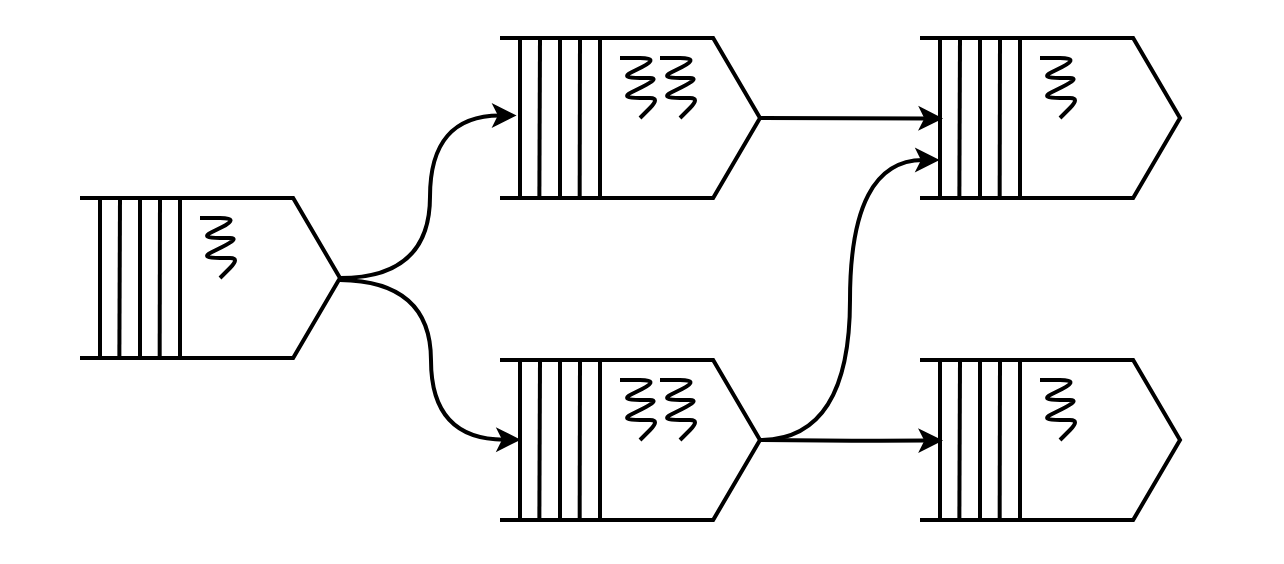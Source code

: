 <mxfile version="12.6.5" type="device"><diagram id="nio7bz20G9BNt24W46tQ" name="Page-1"><mxGraphModel dx="1296" dy="964" grid="1" gridSize="10" guides="1" tooltips="1" connect="1" arrows="1" fold="1" page="1" pageScale="1" pageWidth="1169" pageHeight="827" math="1" shadow="0"><root><mxCell id="0"/><mxCell id="1" parent="0"/><mxCell id="hXk4nm9US1OlQ7-lIAlv-6" value="" style="html=1;shadow=0;dashed=0;align=center;verticalAlign=middle;shape=mxgraph.arrows2.arrow;dy=0;dx=23.43;notch=0;strokeColor=#000000;strokeWidth=2;" parent="1" vertex="1"><mxGeometry x="120" y="159" width="80" height="80" as="geometry"/></mxCell><mxCell id="hXk4nm9US1OlQ7-lIAlv-7" value="" style="verticalLabelPosition=bottom;verticalAlign=top;html=1;shape=mxgraph.basic.rect;fillColor2=none;strokeWidth=2;size=20;indent=5;" parent="1" vertex="1"><mxGeometry x="80" y="159" width="40" height="80" as="geometry"/></mxCell><mxCell id="hXk4nm9US1OlQ7-lIAlv-11" value="" style="endArrow=none;html=1;strokeWidth=2;" parent="1" edge="1"><mxGeometry width="50" height="50" relative="1" as="geometry"><mxPoint x="80" y="239" as="sourcePoint"/><mxPoint x="70" y="239" as="targetPoint"/></mxGeometry></mxCell><mxCell id="hXk4nm9US1OlQ7-lIAlv-12" value="" style="endArrow=none;html=1;strokeWidth=2;" parent="1" edge="1"><mxGeometry width="50" height="50" relative="1" as="geometry"><mxPoint x="100" y="159" as="sourcePoint"/><mxPoint x="100" y="240" as="targetPoint"/></mxGeometry></mxCell><mxCell id="hXk4nm9US1OlQ7-lIAlv-14" value="" style="endArrow=none;html=1;strokeWidth=2;" parent="1" edge="1"><mxGeometry width="50" height="50" relative="1" as="geometry"><mxPoint x="80" y="159" as="sourcePoint"/><mxPoint x="70" y="159" as="targetPoint"/></mxGeometry></mxCell><mxCell id="hXk4nm9US1OlQ7-lIAlv-15" value="" style="endArrow=none;html=1;strokeWidth=2;entryX=0.242;entryY=0.998;entryDx=0;entryDy=0;entryPerimeter=0;" parent="1" target="hXk4nm9US1OlQ7-lIAlv-7" edge="1"><mxGeometry width="50" height="50" relative="1" as="geometry"><mxPoint x="90" y="159" as="sourcePoint"/><mxPoint x="90" y="199" as="targetPoint"/></mxGeometry></mxCell><mxCell id="hXk4nm9US1OlQ7-lIAlv-16" value="" style="endArrow=none;html=1;strokeWidth=2;entryX=0.746;entryY=0.997;entryDx=0;entryDy=0;entryPerimeter=0;" parent="1" target="hXk4nm9US1OlQ7-lIAlv-7" edge="1"><mxGeometry width="50" height="50" relative="1" as="geometry"><mxPoint x="110" y="159" as="sourcePoint"/><mxPoint x="110" y="199" as="targetPoint"/></mxGeometry></mxCell><mxCell id="hXk4nm9US1OlQ7-lIAlv-21" value="" style="endArrow=none;html=1;strokeWidth=2;" parent="1" edge="1"><mxGeometry width="50" height="50" relative="1" as="geometry"><mxPoint x="130" y="169" as="sourcePoint"/><mxPoint x="140" y="199" as="targetPoint"/><Array as="points"><mxPoint x="150" y="169"/><mxPoint x="130" y="179"/><mxPoint x="150" y="179"/><mxPoint x="130" y="189"/><mxPoint x="150" y="189"/><mxPoint x="140" y="199"/></Array></mxGeometry></mxCell><mxCell id="hXk4nm9US1OlQ7-lIAlv-30" value="" style="html=1;shadow=0;dashed=0;align=center;verticalAlign=middle;shape=mxgraph.arrows2.arrow;dy=0;dx=23.43;notch=0;strokeColor=#000000;strokeWidth=2;" parent="1" vertex="1"><mxGeometry x="330" y="79" width="80" height="80" as="geometry"/></mxCell><mxCell id="hXk4nm9US1OlQ7-lIAlv-31" value="" style="verticalLabelPosition=bottom;verticalAlign=top;html=1;shape=mxgraph.basic.rect;fillColor2=none;strokeWidth=2;size=20;indent=5;" parent="1" vertex="1"><mxGeometry x="290" y="79" width="40" height="80" as="geometry"/></mxCell><mxCell id="hXk4nm9US1OlQ7-lIAlv-32" value="" style="endArrow=none;html=1;strokeWidth=2;" parent="1" edge="1"><mxGeometry width="50" height="50" relative="1" as="geometry"><mxPoint x="290" y="159" as="sourcePoint"/><mxPoint x="280" y="159" as="targetPoint"/></mxGeometry></mxCell><mxCell id="hXk4nm9US1OlQ7-lIAlv-33" value="" style="endArrow=none;html=1;strokeWidth=2;" parent="1" edge="1"><mxGeometry width="50" height="50" relative="1" as="geometry"><mxPoint x="310" y="79" as="sourcePoint"/><mxPoint x="310" y="160" as="targetPoint"/></mxGeometry></mxCell><mxCell id="hXk4nm9US1OlQ7-lIAlv-34" value="" style="endArrow=none;html=1;strokeWidth=2;" parent="1" edge="1"><mxGeometry width="50" height="50" relative="1" as="geometry"><mxPoint x="290" y="79" as="sourcePoint"/><mxPoint x="280" y="79" as="targetPoint"/></mxGeometry></mxCell><mxCell id="hXk4nm9US1OlQ7-lIAlv-35" value="" style="endArrow=none;html=1;strokeWidth=2;entryX=0.242;entryY=0.998;entryDx=0;entryDy=0;entryPerimeter=0;" parent="1" target="hXk4nm9US1OlQ7-lIAlv-31" edge="1"><mxGeometry width="50" height="50" relative="1" as="geometry"><mxPoint x="300" y="79" as="sourcePoint"/><mxPoint x="300" y="119" as="targetPoint"/></mxGeometry></mxCell><mxCell id="hXk4nm9US1OlQ7-lIAlv-36" value="" style="endArrow=none;html=1;strokeWidth=2;entryX=0.746;entryY=0.997;entryDx=0;entryDy=0;entryPerimeter=0;" parent="1" target="hXk4nm9US1OlQ7-lIAlv-31" edge="1"><mxGeometry width="50" height="50" relative="1" as="geometry"><mxPoint x="320" y="79" as="sourcePoint"/><mxPoint x="320" y="119" as="targetPoint"/></mxGeometry></mxCell><mxCell id="hXk4nm9US1OlQ7-lIAlv-37" value="" style="endArrow=none;html=1;strokeWidth=2;" parent="1" edge="1"><mxGeometry width="50" height="50" relative="1" as="geometry"><mxPoint x="340" y="89" as="sourcePoint"/><mxPoint x="350" y="119" as="targetPoint"/><Array as="points"><mxPoint x="360" y="89"/><mxPoint x="340" y="99"/><mxPoint x="360" y="99"/><mxPoint x="340" y="109"/><mxPoint x="360" y="109"/><mxPoint x="350" y="119"/></Array></mxGeometry></mxCell><mxCell id="hXk4nm9US1OlQ7-lIAlv-38" value="" style="endArrow=none;html=1;strokeWidth=2;" parent="1" edge="1"><mxGeometry width="50" height="50" relative="1" as="geometry"><mxPoint x="360" y="89" as="sourcePoint"/><mxPoint x="370" y="119" as="targetPoint"/><Array as="points"><mxPoint x="380" y="89"/><mxPoint x="360" y="99"/><mxPoint x="380" y="99"/><mxPoint x="360" y="109"/><mxPoint x="380" y="109"/><mxPoint x="370" y="119"/></Array></mxGeometry></mxCell><mxCell id="hXk4nm9US1OlQ7-lIAlv-39" value="" style="html=1;shadow=0;dashed=0;align=center;verticalAlign=middle;shape=mxgraph.arrows2.arrow;dy=0;dx=23.43;notch=0;strokeColor=#000000;strokeWidth=2;" parent="1" vertex="1"><mxGeometry x="330" y="240" width="80" height="80" as="geometry"/></mxCell><mxCell id="hXk4nm9US1OlQ7-lIAlv-40" value="" style="verticalLabelPosition=bottom;verticalAlign=top;html=1;shape=mxgraph.basic.rect;fillColor2=none;strokeWidth=2;size=20;indent=5;" parent="1" vertex="1"><mxGeometry x="290" y="240" width="40" height="80" as="geometry"/></mxCell><mxCell id="hXk4nm9US1OlQ7-lIAlv-41" value="" style="endArrow=none;html=1;strokeWidth=2;" parent="1" edge="1"><mxGeometry width="50" height="50" relative="1" as="geometry"><mxPoint x="290" y="320" as="sourcePoint"/><mxPoint x="280" y="320" as="targetPoint"/></mxGeometry></mxCell><mxCell id="hXk4nm9US1OlQ7-lIAlv-42" value="" style="endArrow=none;html=1;strokeWidth=2;" parent="1" edge="1"><mxGeometry width="50" height="50" relative="1" as="geometry"><mxPoint x="310" y="240" as="sourcePoint"/><mxPoint x="310" y="321.0" as="targetPoint"/></mxGeometry></mxCell><mxCell id="hXk4nm9US1OlQ7-lIAlv-43" value="" style="endArrow=none;html=1;strokeWidth=2;" parent="1" edge="1"><mxGeometry width="50" height="50" relative="1" as="geometry"><mxPoint x="290" y="240" as="sourcePoint"/><mxPoint x="280" y="240" as="targetPoint"/></mxGeometry></mxCell><mxCell id="hXk4nm9US1OlQ7-lIAlv-44" value="" style="endArrow=none;html=1;strokeWidth=2;entryX=0.242;entryY=0.998;entryDx=0;entryDy=0;entryPerimeter=0;" parent="1" target="hXk4nm9US1OlQ7-lIAlv-40" edge="1"><mxGeometry width="50" height="50" relative="1" as="geometry"><mxPoint x="300" y="240" as="sourcePoint"/><mxPoint x="300" y="280" as="targetPoint"/></mxGeometry></mxCell><mxCell id="hXk4nm9US1OlQ7-lIAlv-45" value="" style="endArrow=none;html=1;strokeWidth=2;entryX=0.746;entryY=0.997;entryDx=0;entryDy=0;entryPerimeter=0;" parent="1" target="hXk4nm9US1OlQ7-lIAlv-40" edge="1"><mxGeometry width="50" height="50" relative="1" as="geometry"><mxPoint x="320" y="240" as="sourcePoint"/><mxPoint x="320" y="280" as="targetPoint"/></mxGeometry></mxCell><mxCell id="hXk4nm9US1OlQ7-lIAlv-46" value="" style="endArrow=none;html=1;strokeWidth=2;" parent="1" edge="1"><mxGeometry width="50" height="50" relative="1" as="geometry"><mxPoint x="340" y="250" as="sourcePoint"/><mxPoint x="350" y="280" as="targetPoint"/><Array as="points"><mxPoint x="360" y="250"/><mxPoint x="340" y="260"/><mxPoint x="360" y="260"/><mxPoint x="340" y="270"/><mxPoint x="360" y="270"/><mxPoint x="350" y="280"/></Array></mxGeometry></mxCell><mxCell id="hXk4nm9US1OlQ7-lIAlv-47" value="" style="endArrow=none;html=1;strokeWidth=2;" parent="1" edge="1"><mxGeometry width="50" height="50" relative="1" as="geometry"><mxPoint x="360" y="250" as="sourcePoint"/><mxPoint x="370" y="280" as="targetPoint"/><Array as="points"><mxPoint x="380" y="250"/><mxPoint x="360" y="260"/><mxPoint x="380" y="260"/><mxPoint x="360" y="270"/><mxPoint x="380" y="270"/><mxPoint x="370" y="280"/></Array></mxGeometry></mxCell><mxCell id="hXk4nm9US1OlQ7-lIAlv-48" value="" style="html=1;shadow=0;dashed=0;align=center;verticalAlign=middle;shape=mxgraph.arrows2.arrow;dy=0;dx=23.43;notch=0;strokeColor=#000000;strokeWidth=2;" parent="1" vertex="1"><mxGeometry x="540" y="79" width="80" height="80" as="geometry"/></mxCell><mxCell id="hXk4nm9US1OlQ7-lIAlv-49" value="" style="verticalLabelPosition=bottom;verticalAlign=top;html=1;shape=mxgraph.basic.rect;fillColor2=none;strokeWidth=2;size=20;indent=5;" parent="1" vertex="1"><mxGeometry x="500" y="79" width="40" height="80" as="geometry"/></mxCell><mxCell id="hXk4nm9US1OlQ7-lIAlv-50" value="" style="endArrow=none;html=1;strokeWidth=2;" parent="1" edge="1"><mxGeometry width="50" height="50" relative="1" as="geometry"><mxPoint x="500" y="159" as="sourcePoint"/><mxPoint x="490" y="159" as="targetPoint"/></mxGeometry></mxCell><mxCell id="hXk4nm9US1OlQ7-lIAlv-51" value="" style="endArrow=none;html=1;strokeWidth=2;" parent="1" edge="1"><mxGeometry width="50" height="50" relative="1" as="geometry"><mxPoint x="520" y="79" as="sourcePoint"/><mxPoint x="520" y="160" as="targetPoint"/></mxGeometry></mxCell><mxCell id="hXk4nm9US1OlQ7-lIAlv-52" value="" style="endArrow=none;html=1;strokeWidth=2;" parent="1" edge="1"><mxGeometry width="50" height="50" relative="1" as="geometry"><mxPoint x="500" y="79" as="sourcePoint"/><mxPoint x="490" y="79" as="targetPoint"/></mxGeometry></mxCell><mxCell id="hXk4nm9US1OlQ7-lIAlv-53" value="" style="endArrow=none;html=1;strokeWidth=2;entryX=0.242;entryY=0.998;entryDx=0;entryDy=0;entryPerimeter=0;" parent="1" target="hXk4nm9US1OlQ7-lIAlv-49" edge="1"><mxGeometry width="50" height="50" relative="1" as="geometry"><mxPoint x="510" y="79" as="sourcePoint"/><mxPoint x="510" y="119" as="targetPoint"/></mxGeometry></mxCell><mxCell id="hXk4nm9US1OlQ7-lIAlv-54" value="" style="endArrow=none;html=1;strokeWidth=2;entryX=0.746;entryY=0.997;entryDx=0;entryDy=0;entryPerimeter=0;" parent="1" target="hXk4nm9US1OlQ7-lIAlv-49" edge="1"><mxGeometry width="50" height="50" relative="1" as="geometry"><mxPoint x="530" y="79" as="sourcePoint"/><mxPoint x="530" y="119" as="targetPoint"/></mxGeometry></mxCell><mxCell id="hXk4nm9US1OlQ7-lIAlv-55" value="" style="endArrow=none;html=1;strokeWidth=2;" parent="1" edge="1"><mxGeometry width="50" height="50" relative="1" as="geometry"><mxPoint x="550" y="89" as="sourcePoint"/><mxPoint x="560" y="119" as="targetPoint"/><Array as="points"><mxPoint x="570" y="89"/><mxPoint x="550" y="99"/><mxPoint x="570" y="99"/><mxPoint x="550" y="109"/><mxPoint x="570" y="109"/><mxPoint x="560" y="119"/></Array></mxGeometry></mxCell><mxCell id="hXk4nm9US1OlQ7-lIAlv-56" value="" style="endArrow=classic;html=1;strokeWidth=2;entryX=-0.043;entryY=0.484;entryDx=0;entryDy=0;entryPerimeter=0;exitX=1;exitY=0.5;exitDx=0;exitDy=0;exitPerimeter=0;edgeStyle=orthogonalEdgeStyle;curved=1;" parent="1" source="hXk4nm9US1OlQ7-lIAlv-6" target="hXk4nm9US1OlQ7-lIAlv-31" edge="1"><mxGeometry width="50" height="50" relative="1" as="geometry"><mxPoint x="70" y="390" as="sourcePoint"/><mxPoint x="120" y="340" as="targetPoint"/></mxGeometry></mxCell><mxCell id="hXk4nm9US1OlQ7-lIAlv-57" value="" style="endArrow=classic;html=1;strokeWidth=2;entryX=0.009;entryY=0.498;entryDx=0;entryDy=0;entryPerimeter=0;edgeStyle=orthogonalEdgeStyle;curved=1;" parent="1" target="hXk4nm9US1OlQ7-lIAlv-40" edge="1"><mxGeometry width="50" height="50" relative="1" as="geometry"><mxPoint x="200" y="200" as="sourcePoint"/><mxPoint x="120" y="340" as="targetPoint"/></mxGeometry></mxCell><mxCell id="hXk4nm9US1OlQ7-lIAlv-58" value="" style="endArrow=classic;html=1;strokeWidth=2;exitX=1;exitY=0.5;exitDx=0;exitDy=0;exitPerimeter=0;entryX=0.038;entryY=0.503;entryDx=0;entryDy=0;entryPerimeter=0;edgeStyle=orthogonalEdgeStyle;curved=1;" parent="1" source="hXk4nm9US1OlQ7-lIAlv-30" target="hXk4nm9US1OlQ7-lIAlv-49" edge="1"><mxGeometry width="50" height="50" relative="1" as="geometry"><mxPoint x="70" y="390" as="sourcePoint"/><mxPoint x="120" y="340" as="targetPoint"/></mxGeometry></mxCell><mxCell id="hXk4nm9US1OlQ7-lIAlv-59" value="" style="endArrow=classic;html=1;strokeWidth=2;entryX=-0.004;entryY=0.763;entryDx=0;entryDy=0;entryPerimeter=0;exitX=1;exitY=0.5;exitDx=0;exitDy=0;exitPerimeter=0;edgeStyle=orthogonalEdgeStyle;curved=1;" parent="1" source="hXk4nm9US1OlQ7-lIAlv-39" target="hXk4nm9US1OlQ7-lIAlv-49" edge="1"><mxGeometry width="50" height="50" relative="1" as="geometry"><mxPoint x="70" y="390" as="sourcePoint"/><mxPoint x="120" y="340" as="targetPoint"/></mxGeometry></mxCell><mxCell id="egt-7hSWw49vOYqYvRDg-1" value="" style="html=1;shadow=0;dashed=0;align=center;verticalAlign=middle;shape=mxgraph.arrows2.arrow;dy=0;dx=23.43;notch=0;strokeColor=#000000;strokeWidth=2;" parent="1" vertex="1"><mxGeometry x="540" y="240" width="80" height="80" as="geometry"/></mxCell><mxCell id="egt-7hSWw49vOYqYvRDg-2" value="" style="verticalLabelPosition=bottom;verticalAlign=top;html=1;shape=mxgraph.basic.rect;fillColor2=none;strokeWidth=2;size=20;indent=5;" parent="1" vertex="1"><mxGeometry x="500" y="240" width="40" height="80" as="geometry"/></mxCell><mxCell id="egt-7hSWw49vOYqYvRDg-3" value="" style="endArrow=none;html=1;strokeWidth=2;" parent="1" edge="1"><mxGeometry width="50" height="50" relative="1" as="geometry"><mxPoint x="500" y="320" as="sourcePoint"/><mxPoint x="490" y="320" as="targetPoint"/></mxGeometry></mxCell><mxCell id="egt-7hSWw49vOYqYvRDg-4" value="" style="endArrow=none;html=1;strokeWidth=2;" parent="1" edge="1"><mxGeometry width="50" height="50" relative="1" as="geometry"><mxPoint x="520" y="240" as="sourcePoint"/><mxPoint x="520" y="321" as="targetPoint"/></mxGeometry></mxCell><mxCell id="egt-7hSWw49vOYqYvRDg-5" value="" style="endArrow=none;html=1;strokeWidth=2;" parent="1" edge="1"><mxGeometry width="50" height="50" relative="1" as="geometry"><mxPoint x="500" y="240" as="sourcePoint"/><mxPoint x="490" y="240" as="targetPoint"/></mxGeometry></mxCell><mxCell id="egt-7hSWw49vOYqYvRDg-6" value="" style="endArrow=none;html=1;strokeWidth=2;entryX=0.242;entryY=0.998;entryDx=0;entryDy=0;entryPerimeter=0;" parent="1" target="egt-7hSWw49vOYqYvRDg-2" edge="1"><mxGeometry width="50" height="50" relative="1" as="geometry"><mxPoint x="510" y="240" as="sourcePoint"/><mxPoint x="510" y="280" as="targetPoint"/></mxGeometry></mxCell><mxCell id="egt-7hSWw49vOYqYvRDg-7" value="" style="endArrow=none;html=1;strokeWidth=2;entryX=0.746;entryY=0.997;entryDx=0;entryDy=0;entryPerimeter=0;" parent="1" target="egt-7hSWw49vOYqYvRDg-2" edge="1"><mxGeometry width="50" height="50" relative="1" as="geometry"><mxPoint x="530" y="240" as="sourcePoint"/><mxPoint x="530" y="280" as="targetPoint"/></mxGeometry></mxCell><mxCell id="egt-7hSWw49vOYqYvRDg-8" value="" style="endArrow=none;html=1;strokeWidth=2;" parent="1" edge="1"><mxGeometry width="50" height="50" relative="1" as="geometry"><mxPoint x="550" y="250" as="sourcePoint"/><mxPoint x="560" y="280" as="targetPoint"/><Array as="points"><mxPoint x="570" y="250"/><mxPoint x="550" y="260"/><mxPoint x="570" y="260"/><mxPoint x="550" y="270"/><mxPoint x="570" y="270"/><mxPoint x="560" y="280"/></Array></mxGeometry></mxCell><mxCell id="egt-7hSWw49vOYqYvRDg-9" value="" style="endArrow=classic;html=1;strokeWidth=2;exitX=1;exitY=0.5;exitDx=0;exitDy=0;exitPerimeter=0;entryX=0.038;entryY=0.503;entryDx=0;entryDy=0;entryPerimeter=0;edgeStyle=orthogonalEdgeStyle;curved=1;" parent="1" target="egt-7hSWw49vOYqYvRDg-2" edge="1"><mxGeometry width="50" height="50" relative="1" as="geometry"><mxPoint x="410" y="280" as="sourcePoint"/><mxPoint x="120" y="501" as="targetPoint"/></mxGeometry></mxCell><mxCell id="egt-7hSWw49vOYqYvRDg-10" value="" style="endArrow=none;dashed=1;html=1;strokeColor=none;" parent="1" edge="1"><mxGeometry width="50" height="50" relative="1" as="geometry"><mxPoint x="420" y="340" as="sourcePoint"/><mxPoint x="460" y="340" as="targetPoint"/></mxGeometry></mxCell><mxCell id="egt-7hSWw49vOYqYvRDg-11" value="" style="endArrow=none;dashed=1;html=1;strokeColor=none;" parent="1" edge="1"><mxGeometry width="50" height="50" relative="1" as="geometry"><mxPoint x="420" y="60" as="sourcePoint"/><mxPoint x="460" y="60" as="targetPoint"/></mxGeometry></mxCell><mxCell id="egt-7hSWw49vOYqYvRDg-12" value="" style="endArrow=none;dashed=1;html=1;strokeColor=none;" parent="1" edge="1"><mxGeometry width="50" height="50" relative="1" as="geometry"><mxPoint x="670" y="219" as="sourcePoint"/><mxPoint x="670" y="179" as="targetPoint"/></mxGeometry></mxCell><mxCell id="egt-7hSWw49vOYqYvRDg-13" value="" style="endArrow=none;dashed=1;html=1;strokeColor=none;" parent="1" edge="1"><mxGeometry width="50" height="50" relative="1" as="geometry"><mxPoint x="30" y="219" as="sourcePoint"/><mxPoint x="30" y="179" as="targetPoint"/></mxGeometry></mxCell></root></mxGraphModel></diagram></mxfile>
